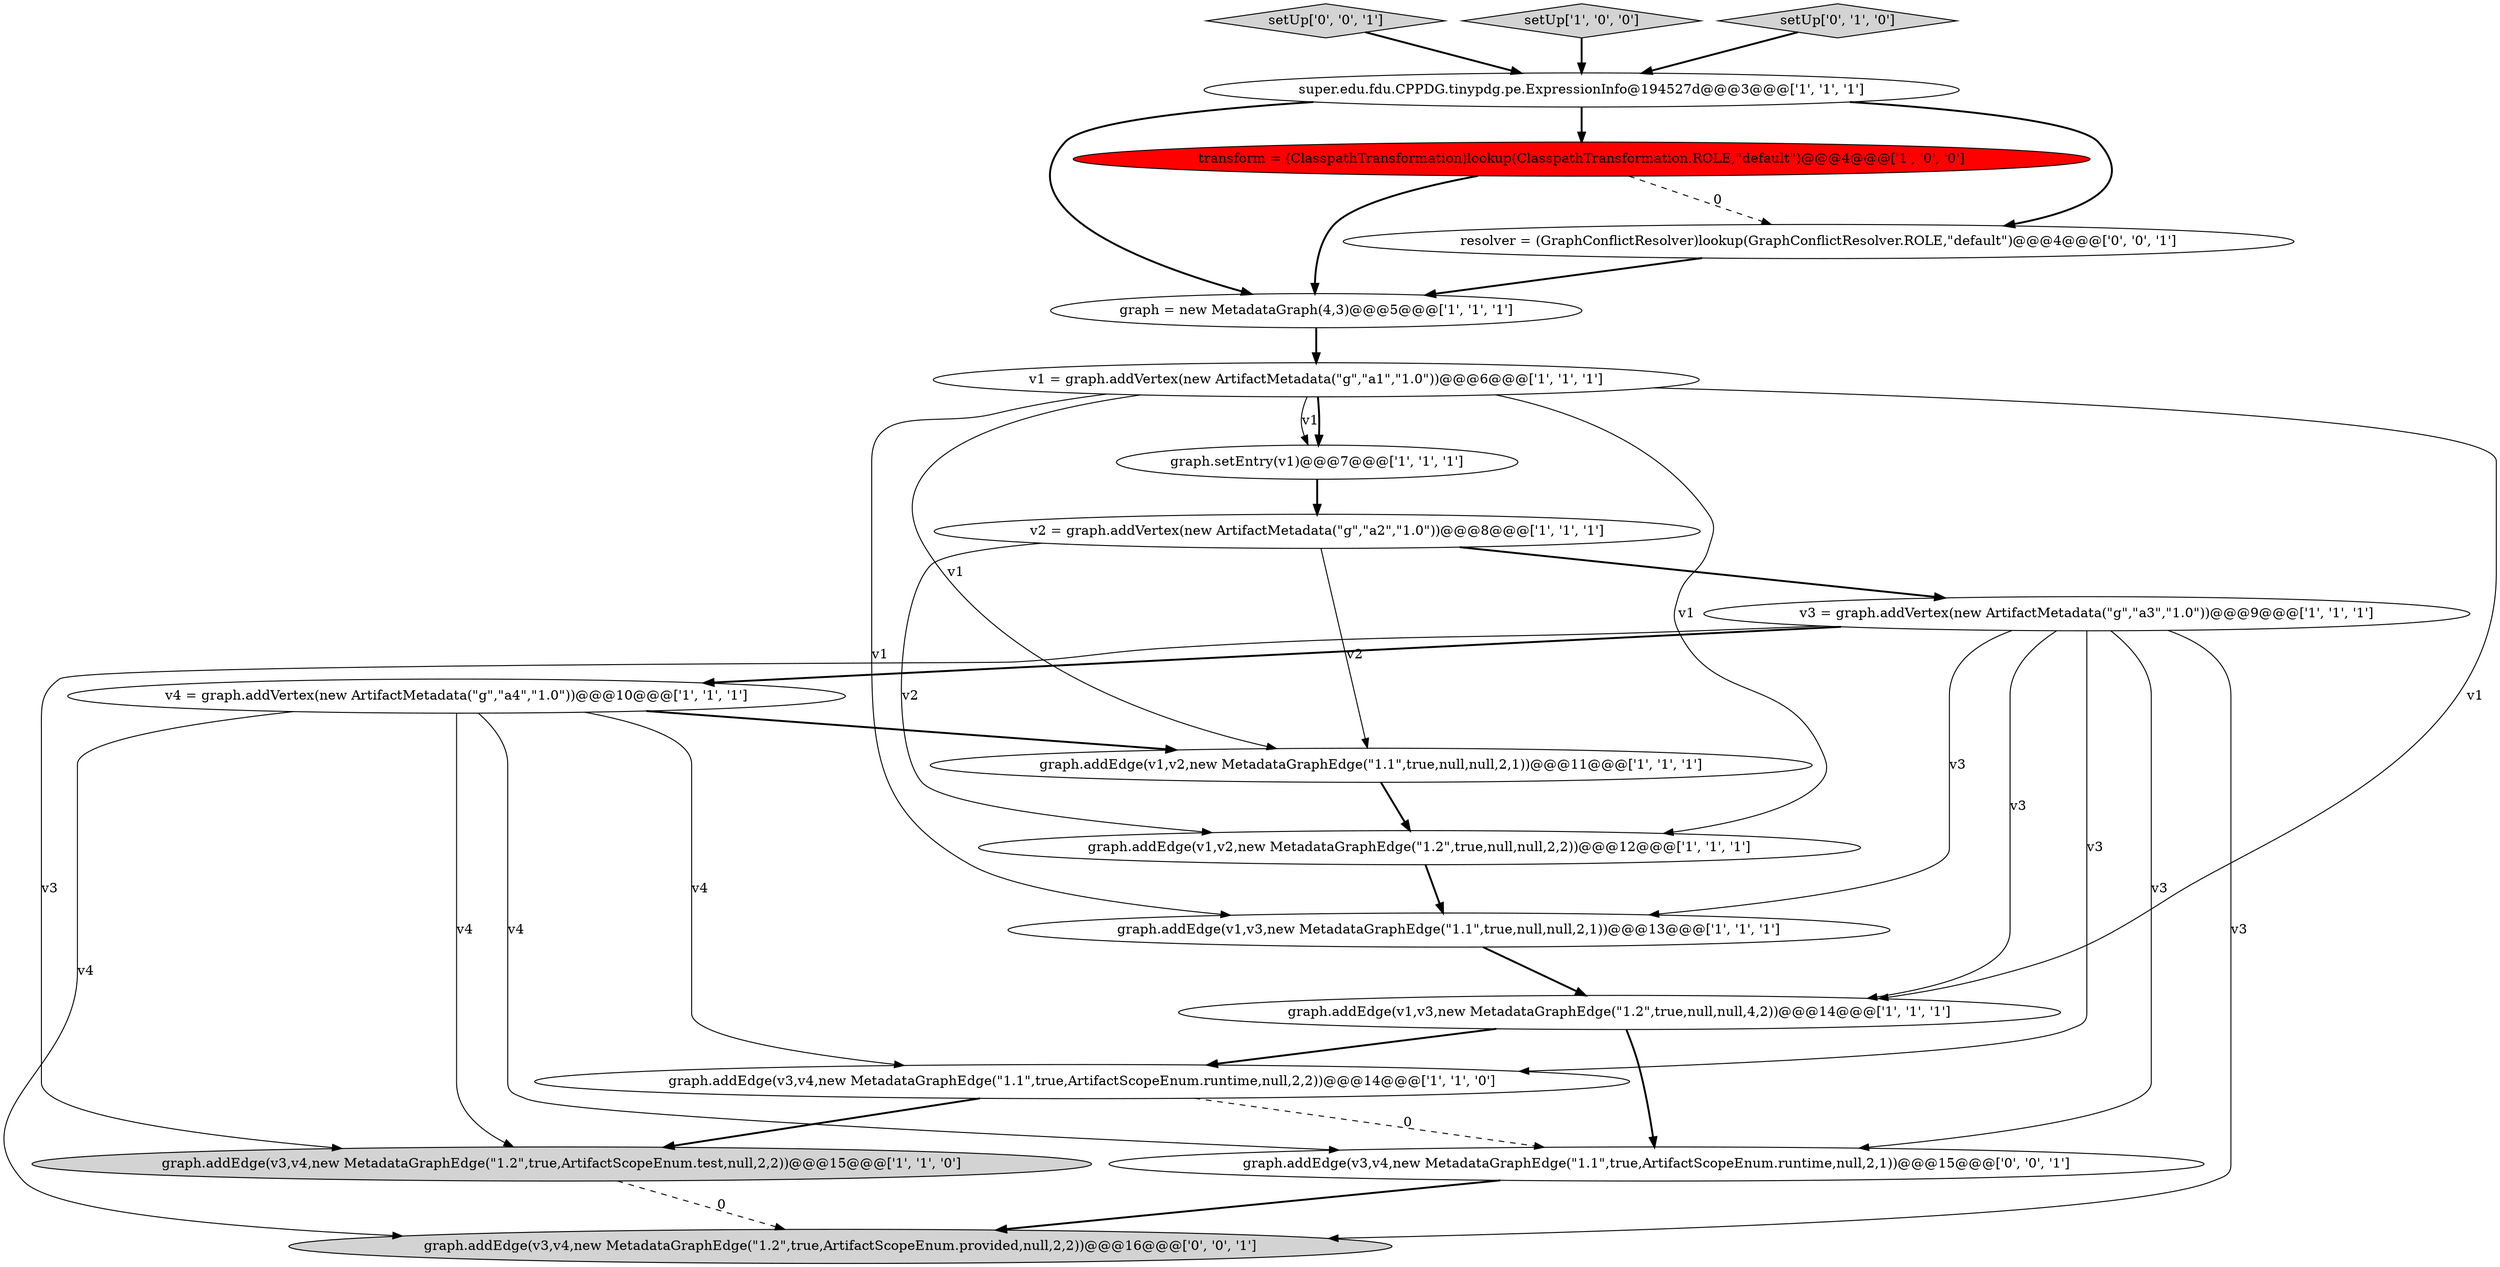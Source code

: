 digraph {
7 [style = filled, label = "graph.addEdge(v3,v4,new MetadataGraphEdge(\"1.1\",true,ArtifactScopeEnum.runtime,null,2,2))@@@14@@@['1', '1', '0']", fillcolor = white, shape = ellipse image = "AAA0AAABBB1BBB"];
19 [style = filled, label = "graph.addEdge(v3,v4,new MetadataGraphEdge(\"1.2\",true,ArtifactScopeEnum.provided,null,2,2))@@@16@@@['0', '0', '1']", fillcolor = lightgray, shape = ellipse image = "AAA0AAABBB3BBB"];
17 [style = filled, label = "setUp['0', '0', '1']", fillcolor = lightgray, shape = diamond image = "AAA0AAABBB3BBB"];
11 [style = filled, label = "setUp['1', '0', '0']", fillcolor = lightgray, shape = diamond image = "AAA0AAABBB1BBB"];
3 [style = filled, label = "super.edu.fdu.CPPDG.tinypdg.pe.ExpressionInfo@194527d@@@3@@@['1', '1', '1']", fillcolor = white, shape = ellipse image = "AAA0AAABBB1BBB"];
8 [style = filled, label = "transform = (ClasspathTransformation)lookup(ClasspathTransformation.ROLE,\"default\")@@@4@@@['1', '0', '0']", fillcolor = red, shape = ellipse image = "AAA1AAABBB1BBB"];
5 [style = filled, label = "graph = new MetadataGraph(4,3)@@@5@@@['1', '1', '1']", fillcolor = white, shape = ellipse image = "AAA0AAABBB1BBB"];
12 [style = filled, label = "graph.addEdge(v1,v2,new MetadataGraphEdge(\"1.1\",true,null,null,2,1))@@@11@@@['1', '1', '1']", fillcolor = white, shape = ellipse image = "AAA0AAABBB1BBB"];
9 [style = filled, label = "v1 = graph.addVertex(new ArtifactMetadata(\"g\",\"a1\",\"1.0\"))@@@6@@@['1', '1', '1']", fillcolor = white, shape = ellipse image = "AAA0AAABBB1BBB"];
6 [style = filled, label = "v4 = graph.addVertex(new ArtifactMetadata(\"g\",\"a4\",\"1.0\"))@@@10@@@['1', '1', '1']", fillcolor = white, shape = ellipse image = "AAA0AAABBB1BBB"];
13 [style = filled, label = "graph.setEntry(v1)@@@7@@@['1', '1', '1']", fillcolor = white, shape = ellipse image = "AAA0AAABBB1BBB"];
10 [style = filled, label = "v2 = graph.addVertex(new ArtifactMetadata(\"g\",\"a2\",\"1.0\"))@@@8@@@['1', '1', '1']", fillcolor = white, shape = ellipse image = "AAA0AAABBB1BBB"];
14 [style = filled, label = "v3 = graph.addVertex(new ArtifactMetadata(\"g\",\"a3\",\"1.0\"))@@@9@@@['1', '1', '1']", fillcolor = white, shape = ellipse image = "AAA0AAABBB1BBB"];
15 [style = filled, label = "setUp['0', '1', '0']", fillcolor = lightgray, shape = diamond image = "AAA0AAABBB2BBB"];
2 [style = filled, label = "graph.addEdge(v1,v3,new MetadataGraphEdge(\"1.1\",true,null,null,2,1))@@@13@@@['1', '1', '1']", fillcolor = white, shape = ellipse image = "AAA0AAABBB1BBB"];
0 [style = filled, label = "graph.addEdge(v1,v3,new MetadataGraphEdge(\"1.2\",true,null,null,4,2))@@@14@@@['1', '1', '1']", fillcolor = white, shape = ellipse image = "AAA0AAABBB1BBB"];
16 [style = filled, label = "resolver = (GraphConflictResolver)lookup(GraphConflictResolver.ROLE,\"default\")@@@4@@@['0', '0', '1']", fillcolor = white, shape = ellipse image = "AAA0AAABBB3BBB"];
18 [style = filled, label = "graph.addEdge(v3,v4,new MetadataGraphEdge(\"1.1\",true,ArtifactScopeEnum.runtime,null,2,1))@@@15@@@['0', '0', '1']", fillcolor = white, shape = ellipse image = "AAA0AAABBB3BBB"];
1 [style = filled, label = "graph.addEdge(v3,v4,new MetadataGraphEdge(\"1.2\",true,ArtifactScopeEnum.test,null,2,2))@@@15@@@['1', '1', '0']", fillcolor = lightgray, shape = ellipse image = "AAA0AAABBB1BBB"];
4 [style = filled, label = "graph.addEdge(v1,v2,new MetadataGraphEdge(\"1.2\",true,null,null,2,2))@@@12@@@['1', '1', '1']", fillcolor = white, shape = ellipse image = "AAA0AAABBB1BBB"];
14->18 [style = solid, label="v3"];
13->10 [style = bold, label=""];
9->4 [style = solid, label="v1"];
8->16 [style = dashed, label="0"];
7->1 [style = bold, label=""];
7->18 [style = dashed, label="0"];
5->9 [style = bold, label=""];
14->0 [style = solid, label="v3"];
10->14 [style = bold, label=""];
1->19 [style = dashed, label="0"];
18->19 [style = bold, label=""];
4->2 [style = bold, label=""];
6->18 [style = solid, label="v4"];
3->16 [style = bold, label=""];
15->3 [style = bold, label=""];
9->13 [style = solid, label="v1"];
9->2 [style = solid, label="v1"];
9->0 [style = solid, label="v1"];
14->7 [style = solid, label="v3"];
0->7 [style = bold, label=""];
10->4 [style = solid, label="v2"];
3->5 [style = bold, label=""];
2->0 [style = bold, label=""];
14->19 [style = solid, label="v3"];
9->12 [style = solid, label="v1"];
8->5 [style = bold, label=""];
12->4 [style = bold, label=""];
11->3 [style = bold, label=""];
3->8 [style = bold, label=""];
6->1 [style = solid, label="v4"];
17->3 [style = bold, label=""];
16->5 [style = bold, label=""];
6->7 [style = solid, label="v4"];
0->18 [style = bold, label=""];
10->12 [style = solid, label="v2"];
14->6 [style = bold, label=""];
14->2 [style = solid, label="v3"];
14->1 [style = solid, label="v3"];
6->19 [style = solid, label="v4"];
9->13 [style = bold, label=""];
6->12 [style = bold, label=""];
}

